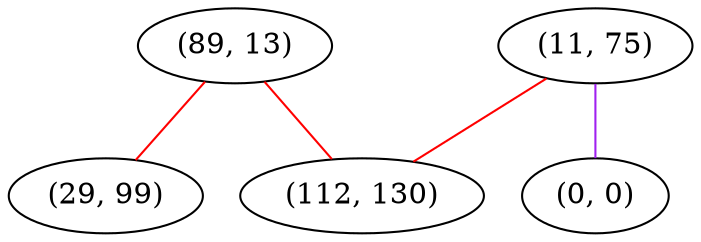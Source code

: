 graph "" {
"(89, 13)";
"(29, 99)";
"(11, 75)";
"(0, 0)";
"(112, 130)";
"(89, 13)" -- "(112, 130)"  [color=red, key=0, weight=1];
"(89, 13)" -- "(29, 99)"  [color=red, key=0, weight=1];
"(11, 75)" -- "(0, 0)"  [color=purple, key=0, weight=4];
"(11, 75)" -- "(112, 130)"  [color=red, key=0, weight=1];
}
